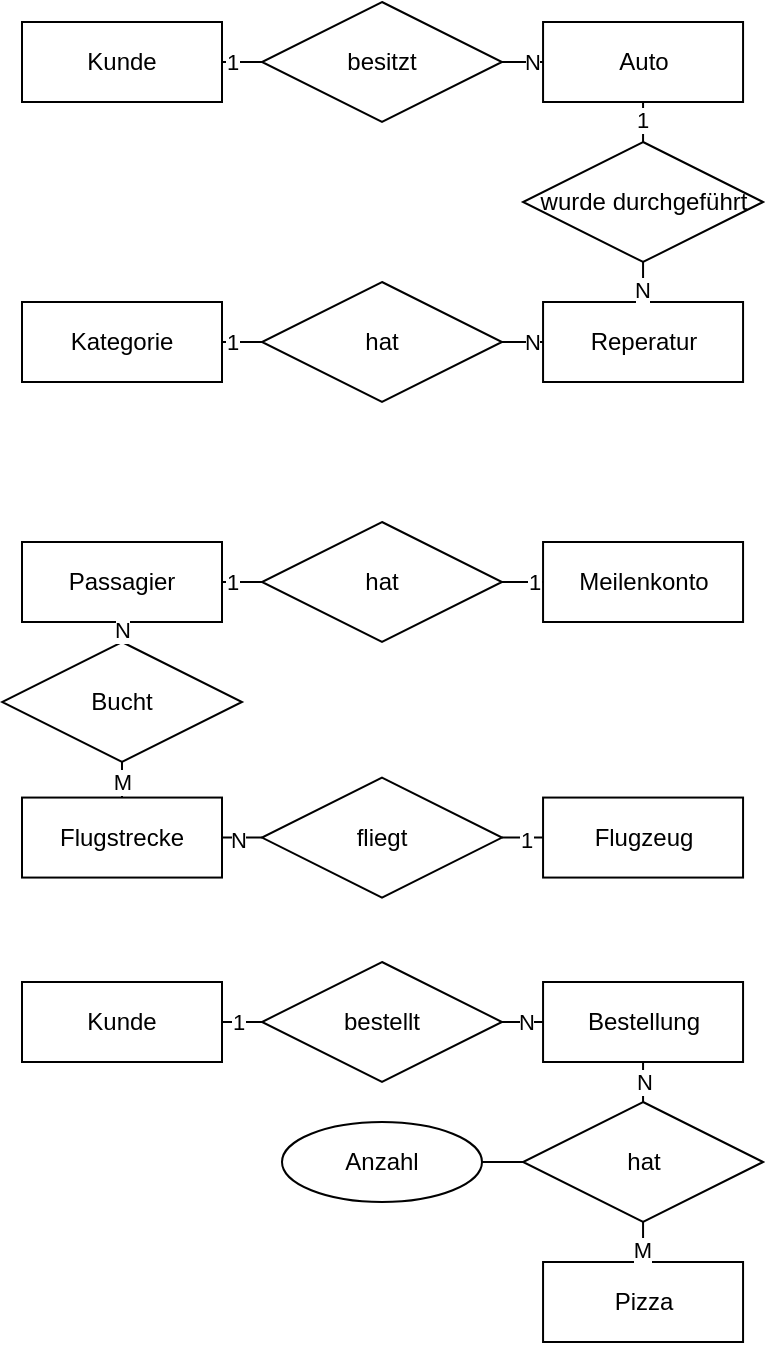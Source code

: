 <mxfile version="22.0.4" type="device">
  <diagram id="R2lEEEUBdFMjLlhIrx00" name="Page-1">
    <mxGraphModel dx="1290" dy="542" grid="1" gridSize="10" guides="1" tooltips="1" connect="1" arrows="1" fold="1" page="1" pageScale="1" pageWidth="850" pageHeight="1100" math="0" shadow="0" extFonts="Permanent Marker^https://fonts.googleapis.com/css?family=Permanent+Marker">
      <root>
        <mxCell id="0" />
        <mxCell id="1" parent="0" />
        <mxCell id="Jz0UE9L4OzMMs1L5nC7n-4" value="Kunde" style="whiteSpace=wrap;html=1;align=center;" parent="1" vertex="1">
          <mxGeometry x="10" y="10" width="100" height="40" as="geometry" />
        </mxCell>
        <mxCell id="Jz0UE9L4OzMMs1L5nC7n-5" value="Auto" style="whiteSpace=wrap;html=1;align=center;" parent="1" vertex="1">
          <mxGeometry x="270.53" y="10" width="100" height="40" as="geometry" />
        </mxCell>
        <mxCell id="Jz0UE9L4OzMMs1L5nC7n-6" value="besitzt" style="shape=rhombus;perimeter=rhombusPerimeter;whiteSpace=wrap;html=1;align=center;" parent="1" vertex="1">
          <mxGeometry x="130" width="120" height="60" as="geometry" />
        </mxCell>
        <mxCell id="Jz0UE9L4OzMMs1L5nC7n-7" value="" style="endArrow=none;html=1;rounded=0;" parent="1" source="Jz0UE9L4OzMMs1L5nC7n-4" target="Jz0UE9L4OzMMs1L5nC7n-6" edge="1">
          <mxGeometry relative="1" as="geometry">
            <mxPoint x="70" y="160" as="sourcePoint" />
            <mxPoint x="230" y="160" as="targetPoint" />
          </mxGeometry>
        </mxCell>
        <mxCell id="Jz0UE9L4OzMMs1L5nC7n-8" value="1" style="edgeLabel;html=1;align=center;verticalAlign=middle;resizable=0;points=[];" parent="Jz0UE9L4OzMMs1L5nC7n-7" vertex="1" connectable="0">
          <mxGeometry x="-0.526" relative="1" as="geometry">
            <mxPoint as="offset" />
          </mxGeometry>
        </mxCell>
        <mxCell id="Jz0UE9L4OzMMs1L5nC7n-9" value="" style="endArrow=none;html=1;rounded=0;" parent="1" source="Jz0UE9L4OzMMs1L5nC7n-5" target="Jz0UE9L4OzMMs1L5nC7n-6" edge="1">
          <mxGeometry relative="1" as="geometry">
            <mxPoint x="100" y="40" as="sourcePoint" />
            <mxPoint x="140" y="40" as="targetPoint" />
          </mxGeometry>
        </mxCell>
        <mxCell id="Jz0UE9L4OzMMs1L5nC7n-13" value="N" style="edgeLabel;html=1;align=center;verticalAlign=middle;resizable=0;points=[];" parent="Jz0UE9L4OzMMs1L5nC7n-9" vertex="1" connectable="0">
          <mxGeometry x="-0.468" relative="1" as="geometry">
            <mxPoint as="offset" />
          </mxGeometry>
        </mxCell>
        <mxCell id="Jz0UE9L4OzMMs1L5nC7n-14" value="wurde durchgeführt" style="shape=rhombus;perimeter=rhombusPerimeter;whiteSpace=wrap;html=1;align=center;" parent="1" vertex="1">
          <mxGeometry x="260.53" y="70" width="120" height="60" as="geometry" />
        </mxCell>
        <mxCell id="Jz0UE9L4OzMMs1L5nC7n-15" value="Reperatur" style="whiteSpace=wrap;html=1;align=center;" parent="1" vertex="1">
          <mxGeometry x="270.53" y="150" width="100" height="40" as="geometry" />
        </mxCell>
        <mxCell id="Jz0UE9L4OzMMs1L5nC7n-16" value="" style="endArrow=none;html=1;rounded=0;" parent="1" source="Jz0UE9L4OzMMs1L5nC7n-5" target="Jz0UE9L4OzMMs1L5nC7n-14" edge="1">
          <mxGeometry relative="1" as="geometry">
            <mxPoint x="80.53" y="130" as="sourcePoint" />
            <mxPoint x="240.53" y="130" as="targetPoint" />
          </mxGeometry>
        </mxCell>
        <mxCell id="Jz0UE9L4OzMMs1L5nC7n-17" value="1" style="edgeLabel;html=1;align=center;verticalAlign=middle;resizable=0;points=[];" parent="Jz0UE9L4OzMMs1L5nC7n-16" vertex="1" connectable="0">
          <mxGeometry x="-0.1" y="-1" relative="1" as="geometry">
            <mxPoint as="offset" />
          </mxGeometry>
        </mxCell>
        <mxCell id="Jz0UE9L4OzMMs1L5nC7n-18" value="" style="endArrow=none;html=1;rounded=0;" parent="1" source="Jz0UE9L4OzMMs1L5nC7n-15" target="Jz0UE9L4OzMMs1L5nC7n-14" edge="1">
          <mxGeometry relative="1" as="geometry">
            <mxPoint x="80.53" y="130" as="sourcePoint" />
            <mxPoint x="240.53" y="130" as="targetPoint" />
          </mxGeometry>
        </mxCell>
        <mxCell id="Jz0UE9L4OzMMs1L5nC7n-19" value="N" style="edgeLabel;html=1;align=center;verticalAlign=middle;resizable=0;points=[];" parent="Jz0UE9L4OzMMs1L5nC7n-18" vertex="1" connectable="0">
          <mxGeometry x="-0.4" y="1" relative="1" as="geometry">
            <mxPoint as="offset" />
          </mxGeometry>
        </mxCell>
        <mxCell id="Jz0UE9L4OzMMs1L5nC7n-20" value="Kategorie" style="whiteSpace=wrap;html=1;align=center;" parent="1" vertex="1">
          <mxGeometry x="10" y="150" width="100" height="40" as="geometry" />
        </mxCell>
        <mxCell id="Jz0UE9L4OzMMs1L5nC7n-21" value="hat" style="shape=rhombus;perimeter=rhombusPerimeter;whiteSpace=wrap;html=1;align=center;" parent="1" vertex="1">
          <mxGeometry x="130" y="140" width="120" height="60" as="geometry" />
        </mxCell>
        <mxCell id="Jz0UE9L4OzMMs1L5nC7n-22" value="" style="endArrow=none;html=1;rounded=0;" parent="1" source="Jz0UE9L4OzMMs1L5nC7n-20" target="Jz0UE9L4OzMMs1L5nC7n-21" edge="1">
          <mxGeometry relative="1" as="geometry">
            <mxPoint x="120" y="40" as="sourcePoint" />
            <mxPoint x="160" y="40" as="targetPoint" />
          </mxGeometry>
        </mxCell>
        <mxCell id="Jz0UE9L4OzMMs1L5nC7n-23" value="1" style="edgeLabel;html=1;align=center;verticalAlign=middle;resizable=0;points=[];" parent="Jz0UE9L4OzMMs1L5nC7n-22" vertex="1" connectable="0">
          <mxGeometry x="-0.526" relative="1" as="geometry">
            <mxPoint as="offset" />
          </mxGeometry>
        </mxCell>
        <mxCell id="Jz0UE9L4OzMMs1L5nC7n-26" value="" style="endArrow=none;html=1;rounded=0;" parent="1" source="Jz0UE9L4OzMMs1L5nC7n-15" target="Jz0UE9L4OzMMs1L5nC7n-21" edge="1">
          <mxGeometry relative="1" as="geometry">
            <mxPoint x="300" y="40" as="sourcePoint" />
            <mxPoint x="260" y="40" as="targetPoint" />
          </mxGeometry>
        </mxCell>
        <mxCell id="Jz0UE9L4OzMMs1L5nC7n-27" value="N" style="edgeLabel;html=1;align=center;verticalAlign=middle;resizable=0;points=[];" parent="Jz0UE9L4OzMMs1L5nC7n-26" vertex="1" connectable="0">
          <mxGeometry x="-0.468" relative="1" as="geometry">
            <mxPoint as="offset" />
          </mxGeometry>
        </mxCell>
        <mxCell id="Jz0UE9L4OzMMs1L5nC7n-28" value="Passagier" style="whiteSpace=wrap;html=1;align=center;" parent="1" vertex="1">
          <mxGeometry x="10" y="270" width="100" height="40" as="geometry" />
        </mxCell>
        <mxCell id="Jz0UE9L4OzMMs1L5nC7n-29" value="Meilenkonto" style="whiteSpace=wrap;html=1;align=center;" parent="1" vertex="1">
          <mxGeometry x="270.53" y="270" width="100" height="40" as="geometry" />
        </mxCell>
        <mxCell id="Jz0UE9L4OzMMs1L5nC7n-30" value="hat" style="shape=rhombus;perimeter=rhombusPerimeter;whiteSpace=wrap;html=1;align=center;" parent="1" vertex="1">
          <mxGeometry x="130" y="260" width="120" height="60" as="geometry" />
        </mxCell>
        <mxCell id="Jz0UE9L4OzMMs1L5nC7n-31" value="" style="endArrow=none;html=1;rounded=0;" parent="1" target="Jz0UE9L4OzMMs1L5nC7n-30" edge="1">
          <mxGeometry relative="1" as="geometry">
            <mxPoint x="110" y="290" as="sourcePoint" />
            <mxPoint x="160" y="160" as="targetPoint" />
          </mxGeometry>
        </mxCell>
        <mxCell id="Jz0UE9L4OzMMs1L5nC7n-32" value="1" style="edgeLabel;html=1;align=center;verticalAlign=middle;resizable=0;points=[];" parent="Jz0UE9L4OzMMs1L5nC7n-31" vertex="1" connectable="0">
          <mxGeometry x="-0.526" relative="1" as="geometry">
            <mxPoint as="offset" />
          </mxGeometry>
        </mxCell>
        <mxCell id="Jz0UE9L4OzMMs1L5nC7n-33" value="" style="endArrow=none;html=1;rounded=0;" parent="1" target="Jz0UE9L4OzMMs1L5nC7n-30" edge="1">
          <mxGeometry relative="1" as="geometry">
            <mxPoint x="271" y="290" as="sourcePoint" />
            <mxPoint x="260" y="160" as="targetPoint" />
          </mxGeometry>
        </mxCell>
        <mxCell id="Jz0UE9L4OzMMs1L5nC7n-34" value="1" style="edgeLabel;html=1;align=center;verticalAlign=middle;resizable=0;points=[];" parent="Jz0UE9L4OzMMs1L5nC7n-33" vertex="1" connectable="0">
          <mxGeometry x="-0.468" relative="1" as="geometry">
            <mxPoint as="offset" />
          </mxGeometry>
        </mxCell>
        <mxCell id="Jz0UE9L4OzMMs1L5nC7n-35" value="Bucht" style="shape=rhombus;perimeter=rhombusPerimeter;whiteSpace=wrap;html=1;align=center;" parent="1" vertex="1">
          <mxGeometry y="320" width="120" height="60" as="geometry" />
        </mxCell>
        <mxCell id="Jz0UE9L4OzMMs1L5nC7n-36" value="Flugstrecke" style="whiteSpace=wrap;html=1;align=center;" parent="1" vertex="1">
          <mxGeometry x="10" y="397.78" width="100" height="40" as="geometry" />
        </mxCell>
        <mxCell id="Jz0UE9L4OzMMs1L5nC7n-37" value="" style="endArrow=none;html=1;rounded=0;" parent="1" source="Jz0UE9L4OzMMs1L5nC7n-28" target="Jz0UE9L4OzMMs1L5nC7n-35" edge="1">
          <mxGeometry relative="1" as="geometry">
            <mxPoint x="90" y="390" as="sourcePoint" />
            <mxPoint x="250" y="390" as="targetPoint" />
          </mxGeometry>
        </mxCell>
        <mxCell id="Jz0UE9L4OzMMs1L5nC7n-38" value="N" style="edgeLabel;html=1;align=center;verticalAlign=middle;resizable=0;points=[];" parent="Jz0UE9L4OzMMs1L5nC7n-37" vertex="1" connectable="0">
          <mxGeometry x="-0.293" relative="1" as="geometry">
            <mxPoint as="offset" />
          </mxGeometry>
        </mxCell>
        <mxCell id="Jz0UE9L4OzMMs1L5nC7n-40" value="" style="endArrow=none;html=1;rounded=0;" parent="1" source="Jz0UE9L4OzMMs1L5nC7n-35" target="Jz0UE9L4OzMMs1L5nC7n-36" edge="1">
          <mxGeometry relative="1" as="geometry">
            <mxPoint x="90" y="390" as="sourcePoint" />
            <mxPoint x="250" y="390" as="targetPoint" />
          </mxGeometry>
        </mxCell>
        <mxCell id="Jz0UE9L4OzMMs1L5nC7n-43" value="M" style="edgeLabel;html=1;align=center;verticalAlign=middle;resizable=0;points=[];" parent="Jz0UE9L4OzMMs1L5nC7n-40" vertex="1" connectable="0">
          <mxGeometry x="0.135" relative="1" as="geometry">
            <mxPoint as="offset" />
          </mxGeometry>
        </mxCell>
        <mxCell id="Jz0UE9L4OzMMs1L5nC7n-41" value="Flugzeug" style="whiteSpace=wrap;html=1;align=center;" parent="1" vertex="1">
          <mxGeometry x="270.53" y="397.78" width="100" height="40" as="geometry" />
        </mxCell>
        <mxCell id="Jz0UE9L4OzMMs1L5nC7n-42" value="fliegt" style="shape=rhombus;perimeter=rhombusPerimeter;whiteSpace=wrap;html=1;align=center;" parent="1" vertex="1">
          <mxGeometry x="130" y="387.78" width="120" height="60" as="geometry" />
        </mxCell>
        <mxCell id="Jz0UE9L4OzMMs1L5nC7n-44" value="" style="endArrow=none;html=1;rounded=0;" parent="1" source="Jz0UE9L4OzMMs1L5nC7n-36" target="Jz0UE9L4OzMMs1L5nC7n-42" edge="1">
          <mxGeometry relative="1" as="geometry">
            <mxPoint x="130" y="290" as="sourcePoint" />
            <mxPoint x="290" y="290" as="targetPoint" />
          </mxGeometry>
        </mxCell>
        <mxCell id="Jz0UE9L4OzMMs1L5nC7n-45" value="N" style="edgeLabel;html=1;align=center;verticalAlign=middle;resizable=0;points=[];" parent="Jz0UE9L4OzMMs1L5nC7n-44" vertex="1" connectable="0">
          <mxGeometry x="-0.237" y="-1" relative="1" as="geometry">
            <mxPoint as="offset" />
          </mxGeometry>
        </mxCell>
        <mxCell id="Jz0UE9L4OzMMs1L5nC7n-48" value="" style="endArrow=none;html=1;rounded=0;" parent="1" source="Jz0UE9L4OzMMs1L5nC7n-42" target="Jz0UE9L4OzMMs1L5nC7n-41" edge="1">
          <mxGeometry relative="1" as="geometry">
            <mxPoint x="110" y="330" as="sourcePoint" />
            <mxPoint x="270" y="330" as="targetPoint" />
          </mxGeometry>
        </mxCell>
        <mxCell id="Jz0UE9L4OzMMs1L5nC7n-49" value="1" style="edgeLabel;html=1;align=center;verticalAlign=middle;resizable=0;points=[];" parent="Jz0UE9L4OzMMs1L5nC7n-48" vertex="1" connectable="0">
          <mxGeometry x="0.108" y="-1" relative="1" as="geometry">
            <mxPoint as="offset" />
          </mxGeometry>
        </mxCell>
        <mxCell id="Jz0UE9L4OzMMs1L5nC7n-50" value="Kunde" style="whiteSpace=wrap;html=1;align=center;" parent="1" vertex="1">
          <mxGeometry x="10" y="490" width="100" height="40" as="geometry" />
        </mxCell>
        <mxCell id="Jz0UE9L4OzMMs1L5nC7n-53" value="bestellt" style="shape=rhombus;perimeter=rhombusPerimeter;whiteSpace=wrap;html=1;align=center;" parent="1" vertex="1">
          <mxGeometry x="130" y="480" width="120" height="60" as="geometry" />
        </mxCell>
        <mxCell id="Jz0UE9L4OzMMs1L5nC7n-54" value="Bestellung" style="whiteSpace=wrap;html=1;align=center;" parent="1" vertex="1">
          <mxGeometry x="270.53" y="490" width="100" height="40" as="geometry" />
        </mxCell>
        <mxCell id="Jz0UE9L4OzMMs1L5nC7n-55" value="Pizza" style="whiteSpace=wrap;html=1;align=center;" parent="1" vertex="1">
          <mxGeometry x="270.53" y="630" width="100" height="40" as="geometry" />
        </mxCell>
        <mxCell id="Jz0UE9L4OzMMs1L5nC7n-56" value="hat" style="shape=rhombus;perimeter=rhombusPerimeter;whiteSpace=wrap;html=1;align=center;" parent="1" vertex="1">
          <mxGeometry x="260.53" y="550" width="120" height="60" as="geometry" />
        </mxCell>
        <mxCell id="Jz0UE9L4OzMMs1L5nC7n-57" value="" style="endArrow=none;html=1;rounded=0;" parent="1" source="Jz0UE9L4OzMMs1L5nC7n-50" target="Jz0UE9L4OzMMs1L5nC7n-53" edge="1">
          <mxGeometry relative="1" as="geometry">
            <mxPoint x="150" y="620" as="sourcePoint" />
            <mxPoint x="310" y="620" as="targetPoint" />
          </mxGeometry>
        </mxCell>
        <mxCell id="Jz0UE9L4OzMMs1L5nC7n-58" value="1" style="edgeLabel;html=1;align=center;verticalAlign=middle;resizable=0;points=[];" parent="Jz0UE9L4OzMMs1L5nC7n-57" vertex="1" connectable="0">
          <mxGeometry x="-0.217" relative="1" as="geometry">
            <mxPoint as="offset" />
          </mxGeometry>
        </mxCell>
        <mxCell id="Jz0UE9L4OzMMs1L5nC7n-59" value="" style="endArrow=none;html=1;rounded=0;" parent="1" source="Jz0UE9L4OzMMs1L5nC7n-53" target="Jz0UE9L4OzMMs1L5nC7n-54" edge="1">
          <mxGeometry relative="1" as="geometry">
            <mxPoint x="150" y="620" as="sourcePoint" />
            <mxPoint x="310" y="620" as="targetPoint" />
          </mxGeometry>
        </mxCell>
        <mxCell id="Jz0UE9L4OzMMs1L5nC7n-60" value="N" style="edgeLabel;html=1;align=center;verticalAlign=middle;resizable=0;points=[];" parent="Jz0UE9L4OzMMs1L5nC7n-59" vertex="1" connectable="0">
          <mxGeometry x="0.141" relative="1" as="geometry">
            <mxPoint as="offset" />
          </mxGeometry>
        </mxCell>
        <mxCell id="Jz0UE9L4OzMMs1L5nC7n-61" value="" style="endArrow=none;html=1;rounded=0;" parent="1" source="Jz0UE9L4OzMMs1L5nC7n-54" target="Jz0UE9L4OzMMs1L5nC7n-56" edge="1">
          <mxGeometry relative="1" as="geometry">
            <mxPoint x="350" y="610" as="sourcePoint" />
            <mxPoint x="510" y="610" as="targetPoint" />
          </mxGeometry>
        </mxCell>
        <mxCell id="Jz0UE9L4OzMMs1L5nC7n-66" value="N" style="edgeLabel;html=1;align=center;verticalAlign=middle;resizable=0;points=[];" parent="Jz0UE9L4OzMMs1L5nC7n-61" vertex="1" connectable="0">
          <mxGeometry x="-0.041" relative="1" as="geometry">
            <mxPoint as="offset" />
          </mxGeometry>
        </mxCell>
        <mxCell id="Jz0UE9L4OzMMs1L5nC7n-69" value="" style="endArrow=none;html=1;rounded=0;" parent="1" source="Jz0UE9L4OzMMs1L5nC7n-56" target="Jz0UE9L4OzMMs1L5nC7n-55" edge="1">
          <mxGeometry relative="1" as="geometry">
            <mxPoint x="300" y="570" as="sourcePoint" />
            <mxPoint x="460" y="570" as="targetPoint" />
          </mxGeometry>
        </mxCell>
        <mxCell id="Jz0UE9L4OzMMs1L5nC7n-70" value="M" style="edgeLabel;html=1;align=center;verticalAlign=middle;resizable=0;points=[];" parent="Jz0UE9L4OzMMs1L5nC7n-69" vertex="1" connectable="0">
          <mxGeometry x="0.49" y="-1" relative="1" as="geometry">
            <mxPoint y="-1" as="offset" />
          </mxGeometry>
        </mxCell>
        <mxCell id="Jz0UE9L4OzMMs1L5nC7n-71" value="Anzahl" style="ellipse;whiteSpace=wrap;html=1;align=center;" parent="1" vertex="1">
          <mxGeometry x="140" y="560" width="100" height="40" as="geometry" />
        </mxCell>
        <mxCell id="Jz0UE9L4OzMMs1L5nC7n-72" value="" style="endArrow=none;html=1;rounded=0;" parent="1" source="Jz0UE9L4OzMMs1L5nC7n-71" target="Jz0UE9L4OzMMs1L5nC7n-56" edge="1">
          <mxGeometry relative="1" as="geometry">
            <mxPoint x="270.003" y="540.005" as="sourcePoint" />
            <mxPoint x="297.12" y="580.68" as="targetPoint" />
          </mxGeometry>
        </mxCell>
      </root>
    </mxGraphModel>
  </diagram>
</mxfile>
